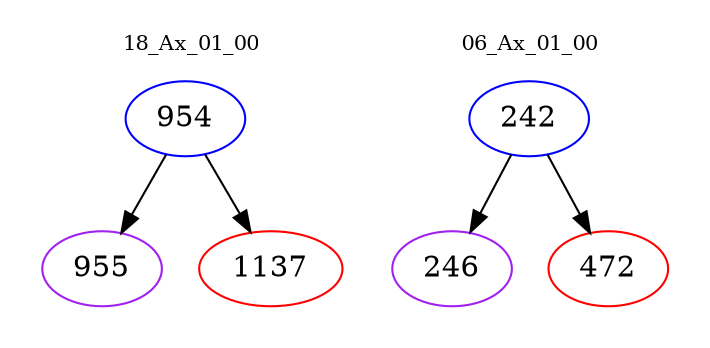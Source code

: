 digraph{
subgraph cluster_0 {
color = white
label = "18_Ax_01_00";
fontsize=10;
T0_954 [label="954", color="blue"]
T0_954 -> T0_955 [color="black"]
T0_955 [label="955", color="purple"]
T0_954 -> T0_1137 [color="black"]
T0_1137 [label="1137", color="red"]
}
subgraph cluster_1 {
color = white
label = "06_Ax_01_00";
fontsize=10;
T1_242 [label="242", color="blue"]
T1_242 -> T1_246 [color="black"]
T1_246 [label="246", color="purple"]
T1_242 -> T1_472 [color="black"]
T1_472 [label="472", color="red"]
}
}

